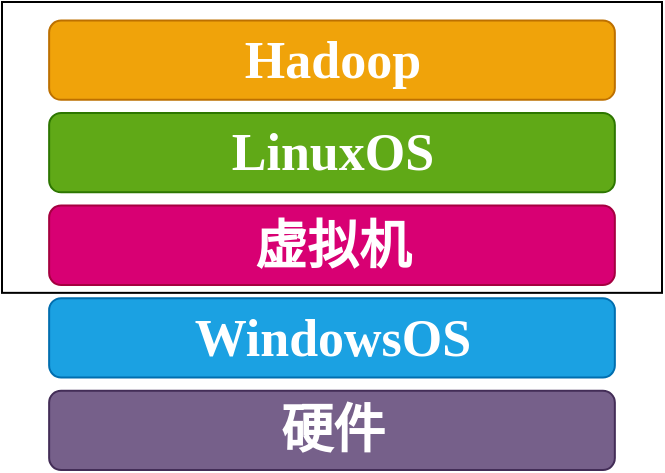 <mxfile version="12.8.1" type="device"><diagram id="HFQgtEsFYxSO5Yr2qUvD" name="第 1 页"><mxGraphModel dx="782" dy="499" grid="1" gridSize="10" guides="1" tooltips="1" connect="1" arrows="1" fold="1" page="1" pageScale="1" pageWidth="827" pageHeight="1169" math="0" shadow="0"><root><mxCell id="0"/><mxCell id="1" parent="0"/><mxCell id="c-hNIyMSlvpEE65Ma4pa-1" value="" style="group" vertex="1" connectable="0" parent="1"><mxGeometry x="40" y="40" width="330" height="234" as="geometry"/></mxCell><mxCell id="UhtGiWwfsp8N2gvR8AWB-1" value="虚拟机" style="rounded=1;whiteSpace=wrap;html=1;fontFamily=Comic Sans MS;fontSize=26;fontStyle=1;fillColor=#d80073;strokeColor=#A50040;fontColor=#ffffff;" parent="c-hNIyMSlvpEE65Ma4pa-1" vertex="1"><mxGeometry x="23.571" y="101.797" width="282.857" height="39.661" as="geometry"/></mxCell><mxCell id="UhtGiWwfsp8N2gvR8AWB-2" value="硬件" style="rounded=1;whiteSpace=wrap;html=1;fontFamily=Comic Sans MS;fontSize=26;fontStyle=1;fillColor=#76608a;strokeColor=#432D57;fontColor=#ffffff;" parent="c-hNIyMSlvpEE65Ma4pa-1" vertex="1"><mxGeometry x="23.571" y="194.339" width="282.857" height="39.661" as="geometry"/></mxCell><mxCell id="UhtGiWwfsp8N2gvR8AWB-3" value="WindowsOS" style="rounded=1;whiteSpace=wrap;html=1;fontFamily=Comic Sans MS;fontSize=26;fontStyle=1;fillColor=#1ba1e2;strokeColor=#006EAF;fontColor=#ffffff;" parent="c-hNIyMSlvpEE65Ma4pa-1" vertex="1"><mxGeometry x="23.571" y="148.068" width="282.857" height="39.661" as="geometry"/></mxCell><mxCell id="UhtGiWwfsp8N2gvR8AWB-5" value="Hadoop" style="rounded=1;whiteSpace=wrap;html=1;fontFamily=Comic Sans MS;fontSize=26;fontStyle=1;fillColor=#f0a30a;strokeColor=#BD7000;fontColor=#ffffff;" parent="c-hNIyMSlvpEE65Ma4pa-1" vertex="1"><mxGeometry x="23.571" y="9.254" width="282.857" height="39.661" as="geometry"/></mxCell><mxCell id="UhtGiWwfsp8N2gvR8AWB-6" value="LinuxOS" style="rounded=1;whiteSpace=wrap;html=1;fontFamily=Comic Sans MS;fontSize=26;fontStyle=1;fillColor=#60a917;strokeColor=#2D7600;fontColor=#ffffff;" parent="c-hNIyMSlvpEE65Ma4pa-1" vertex="1"><mxGeometry x="23.571" y="55.525" width="282.857" height="39.661" as="geometry"/></mxCell><mxCell id="UhtGiWwfsp8N2gvR8AWB-7" value="" style="rounded=0;whiteSpace=wrap;html=1;fontFamily=Comic Sans MS;fontSize=26;fillColor=none;" parent="c-hNIyMSlvpEE65Ma4pa-1" vertex="1"><mxGeometry width="330" height="145.424" as="geometry"/></mxCell></root></mxGraphModel></diagram></mxfile>